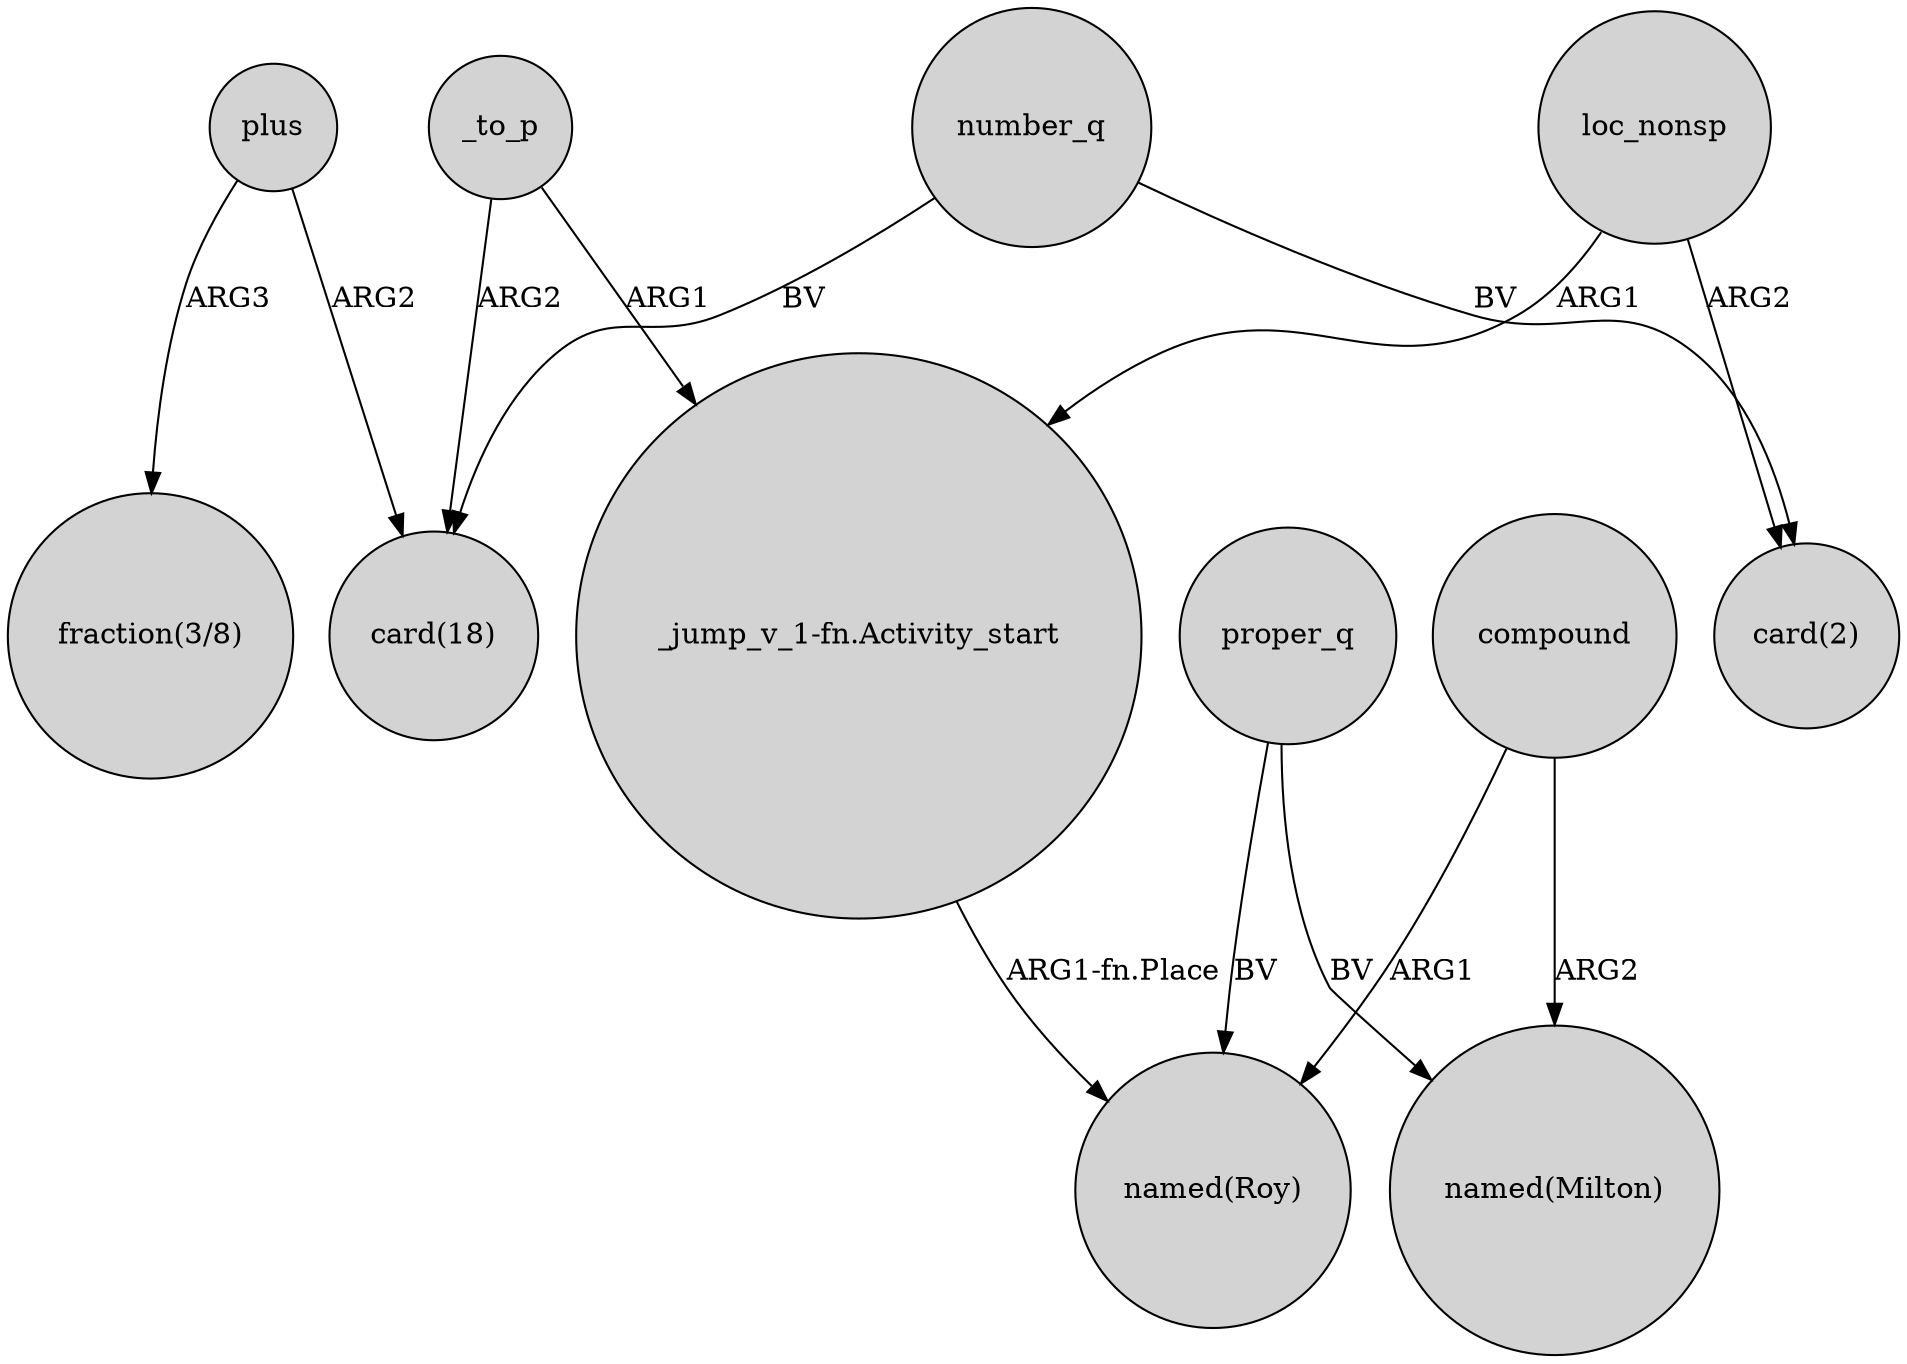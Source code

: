 digraph {
	node [shape=circle style=filled]
	plus -> "card(18)" [label=ARG2]
	_to_p -> "card(18)" [label=ARG2]
	"_jump_v_1-fn.Activity_start" -> "named(Roy)" [label="ARG1-fn.Place"]
	compound -> "named(Milton)" [label=ARG2]
	compound -> "named(Roy)" [label=ARG1]
	number_q -> "card(2)" [label=BV]
	proper_q -> "named(Roy)" [label=BV]
	loc_nonsp -> "card(2)" [label=ARG2]
	plus -> "fraction(3/8)" [label=ARG3]
	_to_p -> "_jump_v_1-fn.Activity_start" [label=ARG1]
	proper_q -> "named(Milton)" [label=BV]
	loc_nonsp -> "_jump_v_1-fn.Activity_start" [label=ARG1]
	number_q -> "card(18)" [label=BV]
}
